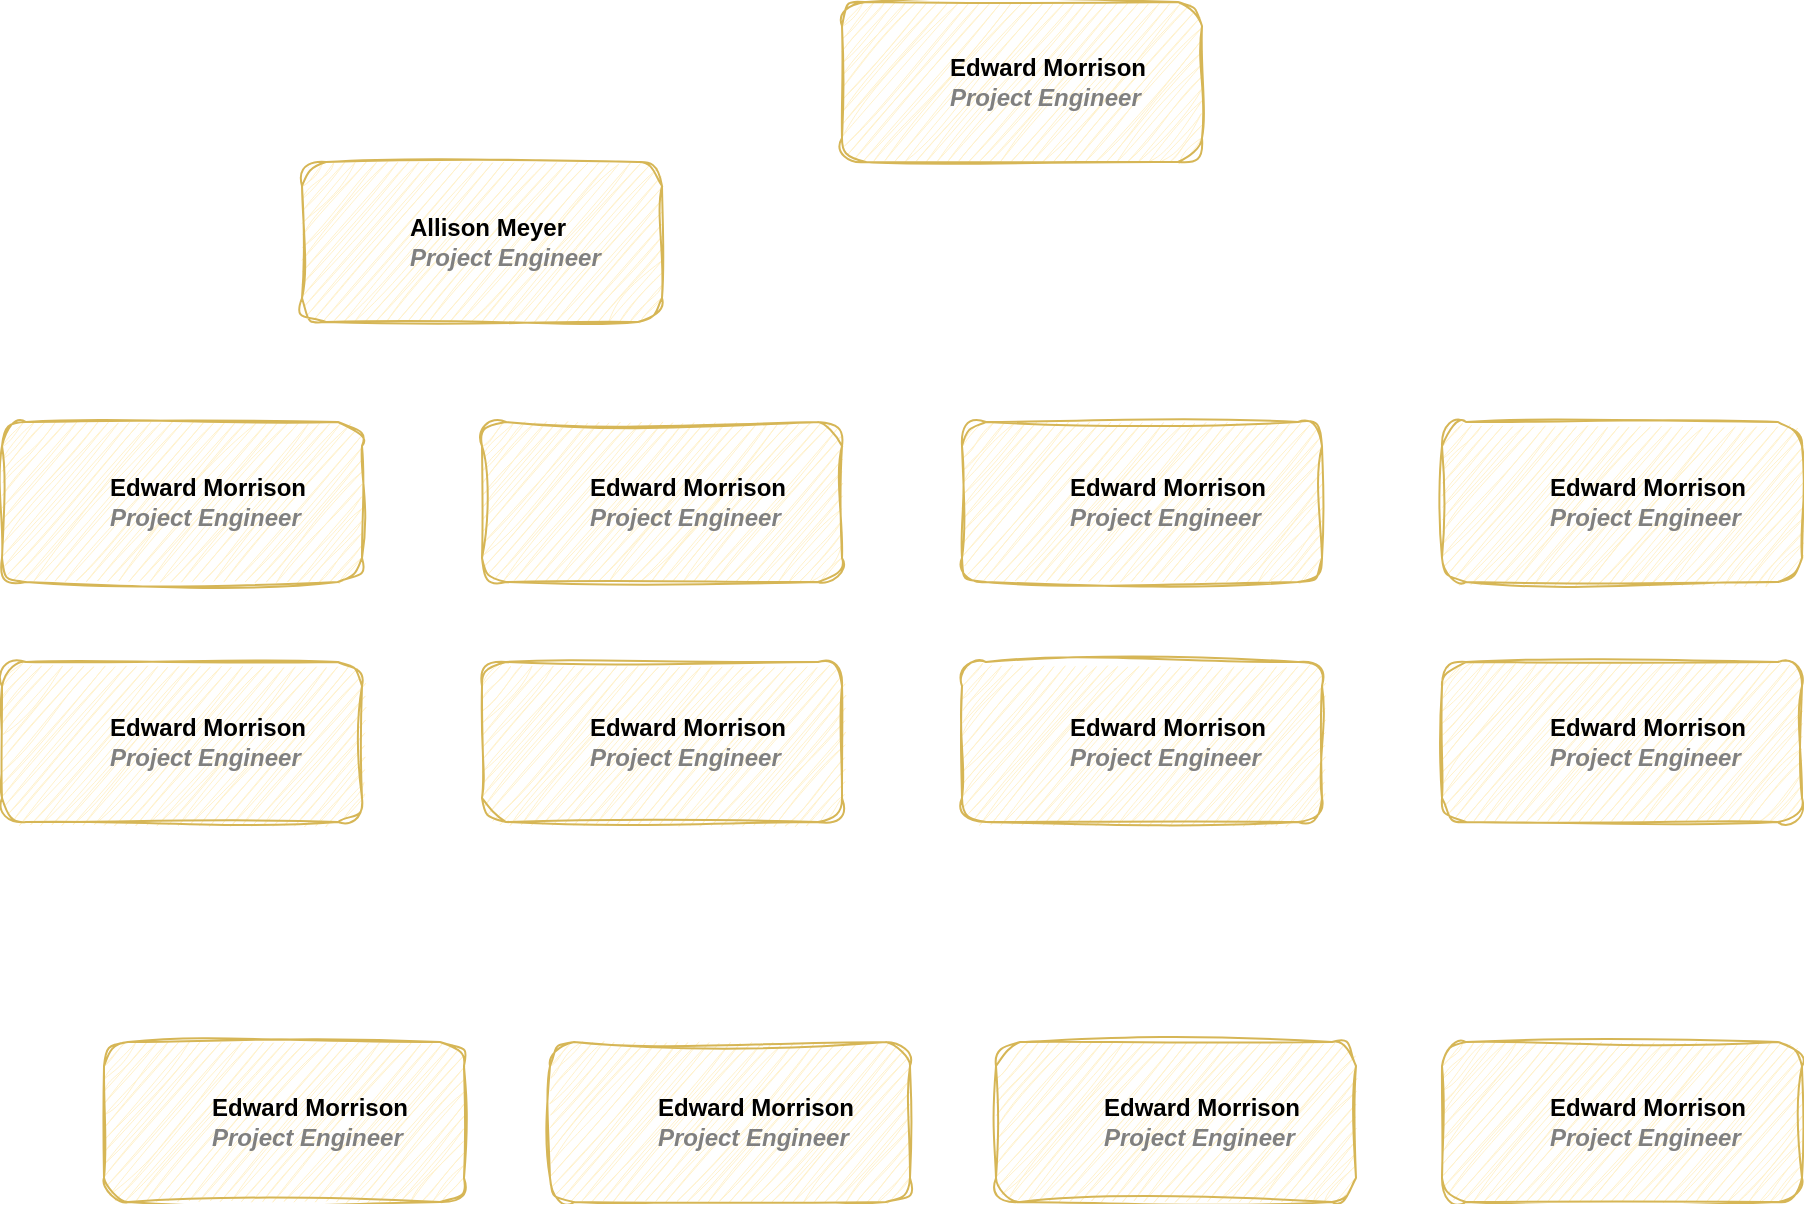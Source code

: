 <mxfile version="24.8.3">
  <diagram name="Seite-1" id="sstNzI84rs2Q5gRcfi9F">
    <mxGraphModel dx="1434" dy="746" grid="1" gridSize="10" guides="1" tooltips="1" connect="1" arrows="1" fold="1" page="1" pageScale="1" pageWidth="1169" pageHeight="827" math="0" shadow="0">
      <root>
        <mxCell id="0" />
        <mxCell id="1" parent="0" />
        <UserObject label="&lt;div&gt;&lt;br&gt;&lt;/div&gt;&lt;div&gt;&lt;span style=&quot;background-color: initial;&quot;&gt;%name%&lt;/span&gt;&lt;br&gt;&lt;/div&gt;&lt;i style=&quot;color: gray&quot;&gt;%position%&lt;/i&gt;&lt;div&gt;&lt;br/&gt;&lt;/div&gt;" name="Edward Morrison" position="Project Engineer" location="Office 2" email="me@example.com" placeholders="1" id="hO0VnFw-Ybn5bK7w-t2M-1">
          <mxCell style="label;image=https://cdn3.iconfinder.com/data/icons/user-avatars-1/512/users-10-3-128.png;whiteSpace=wrap;html=1;rounded=1;glass=0;treeFolding=1;treeMoving=1;sketch=1;jiggle=2;curveFitting=1;strokeColor=#d6b656;align=left;verticalAlign=middle;spacingLeft=52;spacing=2;fontFamily=Helvetica;fontSize=12;fontColor=default;fontStyle=1;fillColor=#fff2cc;clipPath=inset(10.94% 10.94% 10.94% 10.94% round 50%);aspect=fixed;" parent="1" vertex="1">
            <mxGeometry x="660" y="60" width="180" height="80" as="geometry" />
          </mxCell>
        </UserObject>
        <UserObject label="&lt;div&gt;&lt;br&gt;&lt;/div&gt;&lt;div&gt;&lt;span style=&quot;background-color: initial;&quot;&gt;%name%&lt;/span&gt;&lt;br&gt;&lt;/div&gt;&lt;i style=&quot;color: gray&quot;&gt;%position%&lt;/i&gt;&lt;div&gt;&lt;br/&gt;&lt;/div&gt;" name="Allison Meyer" position="Project Engineer" location="Office 2" email="me@example.com" placeholders="1" id="hO0VnFw-Ybn5bK7w-t2M-2">
          <mxCell style="label;image=https://cdn3.iconfinder.com/data/icons/user-avatars-1/512/users-3-128.png;whiteSpace=wrap;html=1;rounded=1;glass=0;treeFolding=1;treeMoving=1;sketch=1;jiggle=2;curveFitting=1;strokeColor=#d6b656;align=left;verticalAlign=middle;spacingLeft=52;spacing=2;fontFamily=Helvetica;fontSize=12;fontColor=default;fontStyle=1;fillColor=#fff2cc;clipPath=inset(10.94% 10.94% 10.94% 10.94% round 50%);aspect=fixed;" parent="1" vertex="1">
            <mxGeometry x="390" y="140" width="180" height="80" as="geometry" />
          </mxCell>
        </UserObject>
        <UserObject label="&lt;div&gt;&lt;br&gt;&lt;/div&gt;&lt;div&gt;&lt;span style=&quot;background-color: initial;&quot;&gt;%name%&lt;/span&gt;&lt;br&gt;&lt;/div&gt;&lt;i style=&quot;color: gray&quot;&gt;%position%&lt;/i&gt;&lt;div&gt;&lt;br/&gt;&lt;/div&gt;" name="Edward Morrison" position="Project Engineer" location="Office 2" email="me@example.com" placeholders="1" id="hO0VnFw-Ybn5bK7w-t2M-3">
          <mxCell style="label;image=https://cdn3.iconfinder.com/data/icons/user-avatars-1/512/users-10-3-128.png;whiteSpace=wrap;html=1;rounded=1;glass=0;treeFolding=1;treeMoving=1;sketch=1;jiggle=2;curveFitting=1;strokeColor=#d6b656;align=left;verticalAlign=middle;spacingLeft=52;spacing=2;fontFamily=Helvetica;fontSize=12;fontColor=default;fontStyle=1;fillColor=#fff2cc;clipPath=inset(10.94% 10.94% 10.94% 10.94% round 50%);aspect=fixed;" parent="1" vertex="1">
            <mxGeometry x="960" y="390" width="180" height="80" as="geometry" />
          </mxCell>
        </UserObject>
        <UserObject label="&lt;div&gt;&lt;br&gt;&lt;/div&gt;&lt;div&gt;&lt;span style=&quot;background-color: initial;&quot;&gt;%name%&lt;/span&gt;&lt;br&gt;&lt;/div&gt;&lt;i style=&quot;color: gray&quot;&gt;%position%&lt;/i&gt;&lt;div&gt;&lt;br/&gt;&lt;/div&gt;" name="Edward Morrison" position="Project Engineer" location="Office 2" email="me@example.com" placeholders="1" id="hO0VnFw-Ybn5bK7w-t2M-8">
          <mxCell style="label;image=https://cdn3.iconfinder.com/data/icons/user-avatars-1/512/users-10-3-128.png;whiteSpace=wrap;html=1;rounded=1;glass=0;treeFolding=1;treeMoving=1;sketch=1;jiggle=2;curveFitting=1;strokeColor=#d6b656;align=left;verticalAlign=middle;spacingLeft=52;spacing=2;fontFamily=Helvetica;fontSize=12;fontColor=default;fontStyle=1;fillColor=#fff2cc;clipPath=inset(10.94% 10.94% 10.94% 10.94% round 50%);aspect=fixed;" parent="1" vertex="1">
            <mxGeometry x="480" y="390" width="180" height="80" as="geometry" />
          </mxCell>
        </UserObject>
        <UserObject label="&lt;div&gt;&lt;br&gt;&lt;/div&gt;&lt;div&gt;&lt;span style=&quot;background-color: initial;&quot;&gt;%name%&lt;/span&gt;&lt;br&gt;&lt;/div&gt;&lt;i style=&quot;color: gray&quot;&gt;%position%&lt;/i&gt;&lt;div&gt;&lt;br/&gt;&lt;/div&gt;" name="Edward Morrison" position="Project Engineer" location="Office 2" email="me@example.com" placeholders="1" id="hO0VnFw-Ybn5bK7w-t2M-9">
          <mxCell style="label;image=https://cdn3.iconfinder.com/data/icons/user-avatars-1/512/users-10-3-128.png;whiteSpace=wrap;html=1;rounded=1;glass=0;treeFolding=1;treeMoving=1;sketch=1;jiggle=2;curveFitting=1;strokeColor=#d6b656;align=left;verticalAlign=middle;spacingLeft=52;spacing=2;fontFamily=Helvetica;fontSize=12;fontColor=default;fontStyle=1;fillColor=#fff2cc;clipPath=inset(10.94% 10.94% 10.94% 10.94% round 50%);aspect=fixed;" parent="1" vertex="1">
            <mxGeometry x="240" y="390" width="180" height="80" as="geometry" />
          </mxCell>
        </UserObject>
        <UserObject label="&lt;div&gt;&lt;br&gt;&lt;/div&gt;&lt;div&gt;&lt;span style=&quot;background-color: initial;&quot;&gt;%name%&lt;/span&gt;&lt;br&gt;&lt;/div&gt;&lt;i style=&quot;color: gray&quot;&gt;%position%&lt;/i&gt;&lt;div&gt;&lt;br/&gt;&lt;/div&gt;" name="Edward Morrison" position="Project Engineer" location="Office 2" email="me@example.com" placeholders="1" id="hO0VnFw-Ybn5bK7w-t2M-10">
          <mxCell style="label;image=https://cdn3.iconfinder.com/data/icons/user-avatars-1/512/users-10-3-128.png;whiteSpace=wrap;html=1;rounded=1;glass=0;treeFolding=1;treeMoving=1;sketch=1;jiggle=2;curveFitting=1;strokeColor=#d6b656;align=left;verticalAlign=middle;spacingLeft=52;spacing=2;fontFamily=Helvetica;fontSize=12;fontColor=default;fontStyle=1;fillColor=#fff2cc;clipPath=inset(10.94% 10.94% 10.94% 10.94% round 50%);aspect=fixed;" parent="1" vertex="1">
            <mxGeometry x="240" y="270" width="180" height="80" as="geometry" />
          </mxCell>
        </UserObject>
        <UserObject label="&lt;div&gt;&lt;br&gt;&lt;/div&gt;&lt;div&gt;&lt;span style=&quot;background-color: initial;&quot;&gt;%name%&lt;/span&gt;&lt;br&gt;&lt;/div&gt;&lt;i style=&quot;color: gray&quot;&gt;%position%&lt;/i&gt;&lt;div&gt;&lt;br/&gt;&lt;/div&gt;" name="Edward Morrison" position="Project Engineer" location="Office 2" email="me@example.com" placeholders="1" id="hO0VnFw-Ybn5bK7w-t2M-11">
          <mxCell style="label;image=https://cdn3.iconfinder.com/data/icons/user-avatars-1/512/users-10-3-128.png;whiteSpace=wrap;html=1;rounded=1;glass=0;treeFolding=1;treeMoving=1;sketch=1;jiggle=2;curveFitting=1;strokeColor=#d6b656;align=left;verticalAlign=middle;spacingLeft=52;spacing=2;fontFamily=Helvetica;fontSize=12;fontColor=default;fontStyle=1;fillColor=#fff2cc;clipPath=inset(10.94% 10.94% 10.94% 10.94% round 50%);aspect=fixed;" parent="1" vertex="1">
            <mxGeometry x="480" y="270" width="180" height="80" as="geometry" />
          </mxCell>
        </UserObject>
        <UserObject label="&lt;div&gt;&lt;br&gt;&lt;/div&gt;&lt;div&gt;&lt;span style=&quot;background-color: initial;&quot;&gt;%name%&lt;/span&gt;&lt;br&gt;&lt;/div&gt;&lt;i style=&quot;color: gray&quot;&gt;%position%&lt;/i&gt;&lt;div&gt;&lt;br/&gt;&lt;/div&gt;" name="Edward Morrison" position="Project Engineer" location="Office 2" email="me@example.com" placeholders="1" id="hO0VnFw-Ybn5bK7w-t2M-12">
          <mxCell style="label;image=https://cdn3.iconfinder.com/data/icons/user-avatars-1/512/users-10-3-128.png;whiteSpace=wrap;html=1;rounded=1;glass=0;treeFolding=1;treeMoving=1;sketch=1;jiggle=2;curveFitting=1;strokeColor=#d6b656;align=left;verticalAlign=middle;spacingLeft=52;spacing=2;fontFamily=Helvetica;fontSize=12;fontColor=default;fontStyle=1;fillColor=#fff2cc;clipPath=inset(10.94% 10.94% 10.94% 10.94% round 50%);aspect=fixed;" parent="1" vertex="1">
            <mxGeometry x="720" y="270" width="180" height="80" as="geometry" />
          </mxCell>
        </UserObject>
        <UserObject label="&lt;div&gt;&lt;br&gt;&lt;/div&gt;&lt;div&gt;&lt;span style=&quot;background-color: initial;&quot;&gt;%name%&lt;/span&gt;&lt;br&gt;&lt;/div&gt;&lt;i style=&quot;color: gray&quot;&gt;%position%&lt;/i&gt;&lt;div&gt;&lt;br/&gt;&lt;/div&gt;" name="Edward Morrison" position="Project Engineer" location="Office 2" email="me@example.com" placeholders="1" id="hO0VnFw-Ybn5bK7w-t2M-13">
          <mxCell style="label;image=https://cdn3.iconfinder.com/data/icons/user-avatars-1/512/users-10-3-128.png;whiteSpace=wrap;html=1;rounded=1;glass=0;treeFolding=1;treeMoving=1;sketch=1;jiggle=2;curveFitting=1;strokeColor=#d6b656;align=left;verticalAlign=middle;spacingLeft=52;spacing=2;fontFamily=Helvetica;fontSize=12;fontColor=default;fontStyle=1;fillColor=#fff2cc;clipPath=inset(10.94% 10.94% 10.94% 10.94% round 50%);aspect=fixed;" parent="1" vertex="1">
            <mxGeometry x="960" y="270" width="180" height="80" as="geometry" />
          </mxCell>
        </UserObject>
        <UserObject label="&lt;div&gt;&lt;br&gt;&lt;/div&gt;&lt;div&gt;&lt;span style=&quot;background-color: initial;&quot;&gt;%name%&lt;/span&gt;&lt;br&gt;&lt;/div&gt;&lt;i style=&quot;color: gray&quot;&gt;%position%&lt;/i&gt;&lt;div&gt;&lt;br/&gt;&lt;/div&gt;" name="Edward Morrison" position="Project Engineer" location="Office 2" email="me@example.com" placeholders="1" id="hO0VnFw-Ybn5bK7w-t2M-14">
          <mxCell style="label;image=https://cdn3.iconfinder.com/data/icons/user-avatars-1/512/users-10-3-128.png;whiteSpace=wrap;html=1;rounded=1;glass=0;treeFolding=1;treeMoving=1;sketch=1;jiggle=2;curveFitting=1;strokeColor=#d6b656;align=left;verticalAlign=middle;spacingLeft=52;spacing=2;fontFamily=Helvetica;fontSize=12;fontColor=default;fontStyle=1;fillColor=#fff2cc;clipPath=inset(10.94% 10.94% 10.94% 10.94% round 50%);aspect=fixed;" parent="1" vertex="1">
            <mxGeometry x="720" y="390" width="180" height="80" as="geometry" />
          </mxCell>
        </UserObject>
        <UserObject label="&lt;div&gt;&lt;br&gt;&lt;/div&gt;&lt;div&gt;&lt;span style=&quot;background-color: initial;&quot;&gt;%name%&lt;/span&gt;&lt;br&gt;&lt;/div&gt;&lt;i style=&quot;color: gray&quot;&gt;%position%&lt;/i&gt;&lt;div&gt;&lt;br/&gt;&lt;/div&gt;" name="Edward Morrison" position="Project Engineer" location="Office 2" email="me@example.com" placeholders="1" id="yN8fRH0Ar1nkc8RyGndk-1">
          <mxCell style="label;image=https://cdn3.iconfinder.com/data/icons/user-avatars-1/512/users-10-3-128.png;whiteSpace=wrap;html=1;rounded=1;glass=0;treeFolding=1;treeMoving=1;sketch=1;jiggle=2;curveFitting=1;strokeColor=#d6b656;align=left;verticalAlign=middle;spacingLeft=52;spacing=2;fontFamily=Helvetica;fontSize=12;fontColor=default;fontStyle=1;fillColor=#fff2cc;clipPath=inset(10.94% 10.94% 10.94% 10.94% round 50%);aspect=fixed;" vertex="1" parent="1">
            <mxGeometry x="291" y="580" width="180" height="80" as="geometry" />
          </mxCell>
        </UserObject>
        <UserObject label="&lt;div&gt;&lt;br&gt;&lt;/div&gt;&lt;div&gt;&lt;span style=&quot;background-color: initial;&quot;&gt;%name%&lt;/span&gt;&lt;br&gt;&lt;/div&gt;&lt;i style=&quot;color: gray&quot;&gt;%position%&lt;/i&gt;&lt;div&gt;&lt;br/&gt;&lt;/div&gt;" name="Edward Morrison" position="Project Engineer" location="Office 2" email="me@example.com" placeholders="1" id="yN8fRH0Ar1nkc8RyGndk-2">
          <mxCell style="label;image=https://cdn3.iconfinder.com/data/icons/user-avatars-1/512/users-10-3-128.png;whiteSpace=wrap;html=1;rounded=1;glass=0;treeFolding=1;treeMoving=1;sketch=1;jiggle=2;curveFitting=1;strokeColor=#d6b656;align=left;verticalAlign=middle;spacingLeft=52;spacing=2;fontFamily=Helvetica;fontSize=12;fontColor=default;fontStyle=1;fillColor=#fff2cc;clipPath=inset(10.94% 10.94% 10.94% 10.94% round 50%);aspect=fixed;" vertex="1" parent="1">
            <mxGeometry x="514" y="580" width="180" height="80" as="geometry" />
          </mxCell>
        </UserObject>
        <UserObject label="&lt;div&gt;&lt;br&gt;&lt;/div&gt;&lt;div&gt;&lt;span style=&quot;background-color: initial;&quot;&gt;%name%&lt;/span&gt;&lt;br&gt;&lt;/div&gt;&lt;i style=&quot;color: gray&quot;&gt;%position%&lt;/i&gt;&lt;div&gt;&lt;br/&gt;&lt;/div&gt;" name="Edward Morrison" position="Project Engineer" location="Office 2" email="me@example.com" placeholders="1" id="yN8fRH0Ar1nkc8RyGndk-3">
          <mxCell style="label;image=https://cdn3.iconfinder.com/data/icons/user-avatars-1/512/users-10-3-128.png;whiteSpace=wrap;html=1;rounded=1;glass=0;treeFolding=1;treeMoving=1;sketch=1;jiggle=2;curveFitting=1;strokeColor=#d6b656;align=left;verticalAlign=middle;spacingLeft=52;spacing=2;fontFamily=Helvetica;fontSize=12;fontColor=default;fontStyle=1;fillColor=#fff2cc;clipPath=inset(10.94% 10.94% 10.94% 10.94% round 50%);aspect=fixed;" vertex="1" parent="1">
            <mxGeometry x="737" y="580" width="180" height="80" as="geometry" />
          </mxCell>
        </UserObject>
        <UserObject label="&lt;div&gt;&lt;br&gt;&lt;/div&gt;&lt;div&gt;&lt;span style=&quot;background-color: initial;&quot;&gt;%name%&lt;/span&gt;&lt;br&gt;&lt;/div&gt;&lt;i style=&quot;color: gray&quot;&gt;%position%&lt;/i&gt;&lt;div&gt;&lt;br/&gt;&lt;/div&gt;" name="Edward Morrison" position="Project Engineer" location="Office 2" email="me@example.com" placeholders="1" id="yN8fRH0Ar1nkc8RyGndk-4">
          <mxCell style="label;image=https://cdn3.iconfinder.com/data/icons/user-avatars-1/512/users-10-3-128.png;whiteSpace=wrap;html=1;rounded=1;glass=0;treeFolding=1;treeMoving=1;sketch=1;jiggle=2;curveFitting=1;strokeColor=#d6b656;align=left;verticalAlign=middle;spacingLeft=52;spacing=2;fontFamily=Helvetica;fontSize=12;fontColor=default;fontStyle=1;fillColor=#fff2cc;clipPath=inset(10.94% 10.94% 10.94% 10.94% round 50%);aspect=fixed;" vertex="1" parent="1">
            <mxGeometry x="960" y="580" width="180" height="80" as="geometry" />
          </mxCell>
        </UserObject>
      </root>
    </mxGraphModel>
  </diagram>
</mxfile>
